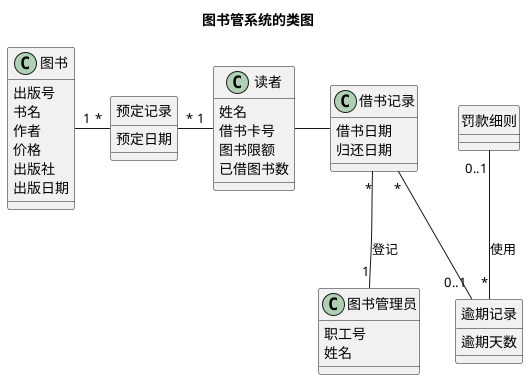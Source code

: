 @startuml
title 图书管系统的类图

Class 图书{
出版号
书名
作者
价格
出版社
出版日期
}

Class 预定记录{
预定日期
}
hide 预定记录 Circle


Class 借书记录{
借书日期
归还日期
}

Class 读者{
姓名
借书卡号
图书限额
已借图书数
}

Class 图书管理员{
职工号
姓名
}

Class 逾期记录{
逾期天数
}
hide 逾期记录 Circle

Class 罚款细则
hide 罚款细则 Circle

图书 "1" - "*" 预定记录
预定记录 "*" - "1" 读者
读者 - 借书记录
借书记录 "*" -- "1" 图书管理员:登记
借书记录 "*" -- "0..1" 逾期记录
罚款细则 "0..1" -- "*" 逾期记录:使用
@enduml